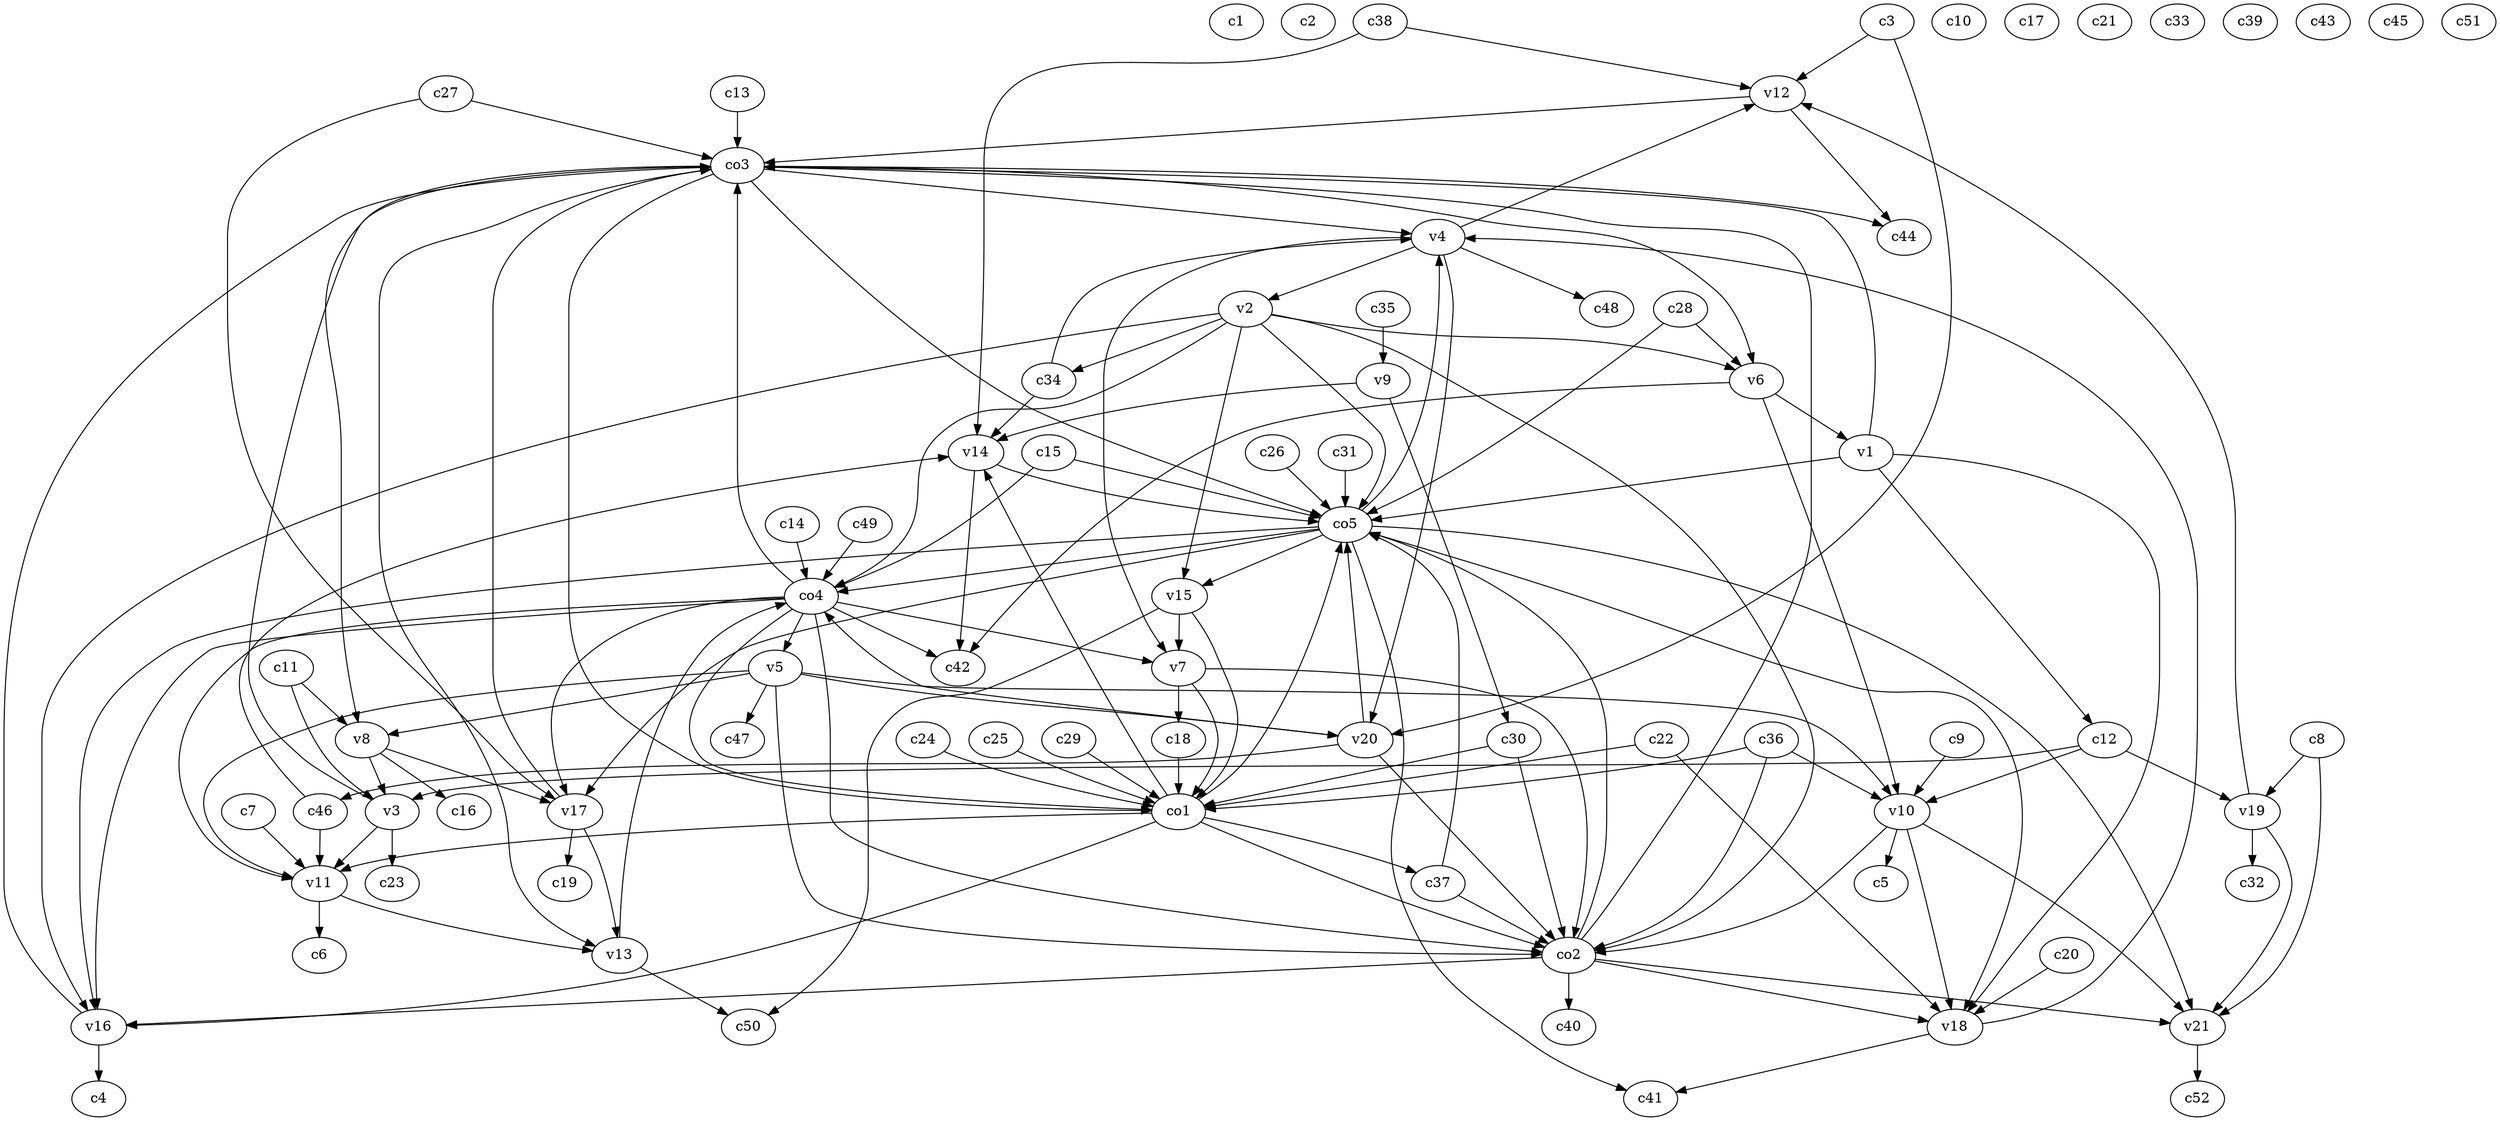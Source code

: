 strict digraph  {
c1;
c2;
c3;
c4;
c5;
c6;
c7;
c8;
c9;
c10;
c11;
c12;
c13;
c14;
c15;
c16;
c17;
c18;
c19;
c20;
c21;
c22;
c23;
c24;
c25;
c26;
c27;
c28;
c29;
c30;
c31;
c32;
c33;
c34;
c35;
c36;
c37;
c38;
c39;
c40;
c41;
c42;
c43;
c44;
c45;
c46;
c47;
c48;
c49;
c50;
c51;
c52;
v1;
v2;
v3;
v4;
v5;
v6;
v7;
v8;
v9;
v10;
v11;
v12;
v13;
v14;
v15;
v16;
v17;
v18;
v19;
v20;
v21;
co1;
co2;
co3;
co4;
co5;
c3 -> v20  [weight=1];
c3 -> v12  [weight=1];
c7 -> v11  [weight=1];
c8 -> v21  [weight=1];
c8 -> v19  [weight=1];
c9 -> v10  [weight=1];
c11 -> v3  [weight=1];
c11 -> v8  [weight=1];
c12 -> v19  [weight=1];
c12 -> v10  [weight=1];
c12 -> v3  [weight=1];
c13 -> co3  [weight=1];
c14 -> co4  [weight=1];
c15 -> co4  [weight=1];
c15 -> co5  [weight=1];
c18 -> co1  [weight=1];
c20 -> v18  [weight=1];
c22 -> v18  [weight=1];
c22 -> co1  [weight=1];
c24 -> co1  [weight=1];
c25 -> co1  [weight=1];
c26 -> co5  [weight=1];
c27 -> co3  [weight=1];
c27 -> v17  [weight=1];
c28 -> v6  [weight=1];
c28 -> co5  [weight=1];
c29 -> co1  [weight=1];
c30 -> co2  [weight=1];
c30 -> co1  [weight=1];
c31 -> co5  [weight=1];
c34 -> v4  [weight=1];
c34 -> v14  [weight=1];
c35 -> v9  [weight=1];
c36 -> co2  [weight=1];
c36 -> co1  [weight=1];
c36 -> v10  [weight=1];
c37 -> co5  [weight=1];
c37 -> co2  [weight=1];
c38 -> v12  [weight=1];
c38 -> v14  [weight=1];
c46 -> v11  [weight=1];
c46 -> v14  [weight=1];
c49 -> co4  [weight=1];
v1 -> c12  [weight=1];
v1 -> v18  [weight=1];
v1 -> co3  [weight=1];
v1 -> co5  [weight=1];
v2 -> c34  [weight=1];
v2 -> co5  [weight=1];
v2 -> v16  [weight=1];
v2 -> v6  [weight=1];
v2 -> co4  [weight=1];
v2 -> v15  [weight=1];
v2 -> co2  [weight=1];
v3 -> c23  [weight=1];
v3 -> v11  [weight=1];
v3 -> co3  [weight=1];
v4 -> c48  [weight=1];
v4 -> v7  [weight=1];
v4 -> v20  [weight=1];
v4 -> v2  [weight=1];
v4 -> v12  [weight=1];
v5 -> c47  [weight=1];
v5 -> v20  [weight=1];
v5 -> v8  [weight=1];
v5 -> v11  [weight=1];
v5 -> v10  [weight=1];
v5 -> co2  [weight=1];
v6 -> c42  [weight=1];
v6 -> v10  [weight=1];
v6 -> v1  [weight=1];
v7 -> c18  [weight=1];
v7 -> co1  [weight=1];
v7 -> co2  [weight=1];
v8 -> c16  [weight=1];
v8 -> v17  [weight=1];
v8 -> v3  [weight=1];
v9 -> c30  [weight=1];
v9 -> v14  [weight=1];
v10 -> c5  [weight=1];
v10 -> v21  [weight=1];
v10 -> v18  [weight=1];
v10 -> co2  [weight=1];
v11 -> c6  [weight=1];
v11 -> v13  [weight=1];
v12 -> c44  [weight=1];
v12 -> co3  [weight=1];
v13 -> c50  [weight=1];
v13 -> co4  [weight=1];
v14 -> c42  [weight=1];
v14 -> co5  [weight=1];
v15 -> c50  [weight=1];
v15 -> v7  [weight=1];
v15 -> co1  [weight=1];
v16 -> c4  [weight=1];
v16 -> co3  [weight=1];
v17 -> c19  [weight=1];
v17 -> co3  [weight=1];
v17 -> v13  [weight=1];
v18 -> c41  [weight=1];
v18 -> v4  [weight=1];
v19 -> c32  [weight=1];
v19 -> v12  [weight=1];
v19 -> v21  [weight=1];
v20 -> c46  [weight=1];
v20 -> co4  [weight=1];
v20 -> co2  [weight=1];
v20 -> co5  [weight=1];
v21 -> c52  [weight=1];
co1 -> c37  [weight=1];
co1 -> co5  [weight=1];
co1 -> v11  [weight=1];
co1 -> v14  [weight=1];
co1 -> v16  [weight=1];
co1 -> co2  [weight=1];
co2 -> c40  [weight=1];
co2 -> v18  [weight=1];
co2 -> co3  [weight=1];
co2 -> v16  [weight=1];
co2 -> v21  [weight=1];
co2 -> co5  [weight=1];
co3 -> c44  [weight=1];
co3 -> co5  [weight=1];
co3 -> v6  [weight=1];
co3 -> v8  [weight=1];
co3 -> v4  [weight=1];
co3 -> co1  [weight=1];
co3 -> v13  [weight=1];
co4 -> c42  [weight=1];
co4 -> co1  [weight=1];
co4 -> co3  [weight=1];
co4 -> v16  [weight=1];
co4 -> v7  [weight=1];
co4 -> v11  [weight=1];
co4 -> v17  [weight=1];
co4 -> co2  [weight=1];
co4 -> v5  [weight=1];
co5 -> c41  [weight=1];
co5 -> v21  [weight=1];
co5 -> v16  [weight=1];
co5 -> v4  [weight=1];
co5 -> v18  [weight=1];
co5 -> v15  [weight=1];
co5 -> co4  [weight=1];
co5 -> v17  [weight=1];
}
